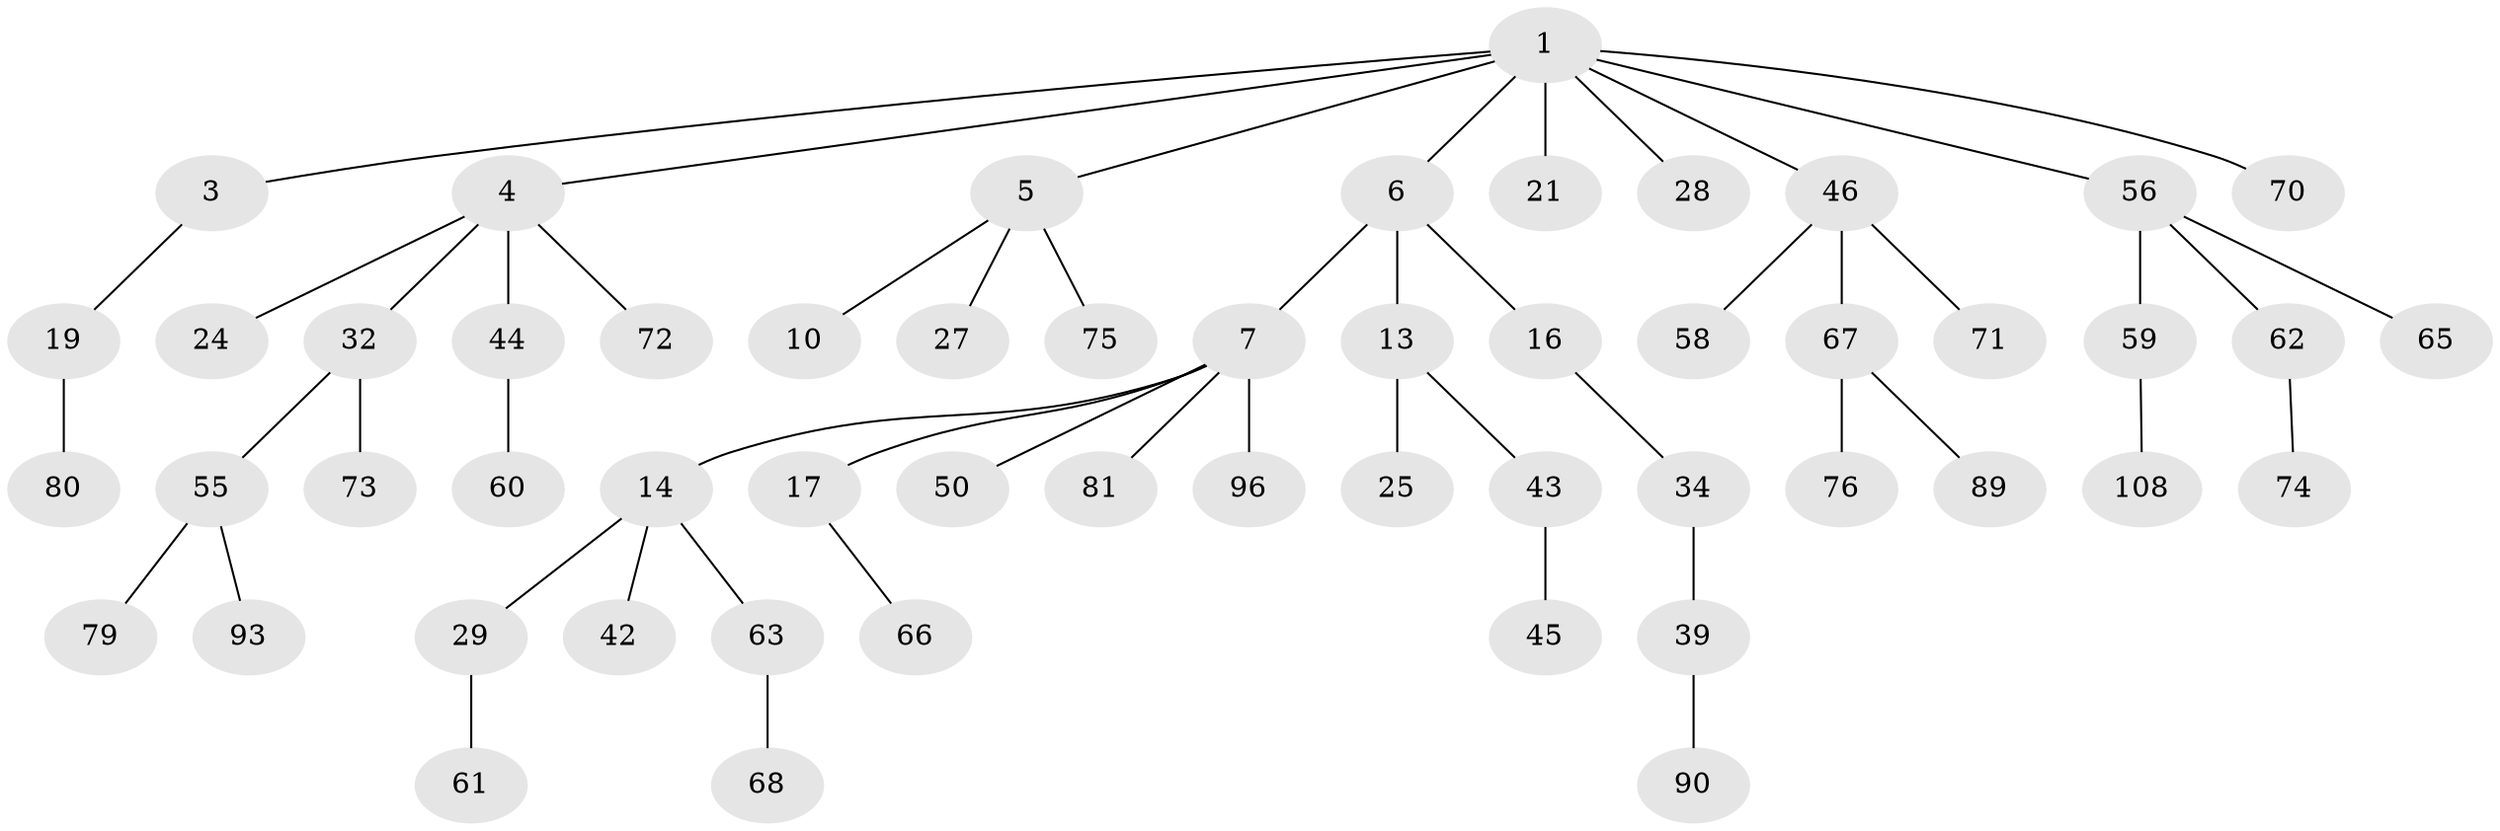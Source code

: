 // original degree distribution, {2: 0.22935779816513763, 8: 0.009174311926605505, 3: 0.14678899082568808, 5: 0.05504587155963303, 6: 0.01834862385321101, 1: 0.5137614678899083, 4: 0.027522935779816515}
// Generated by graph-tools (version 1.1) at 2025/15/03/09/25 04:15:34]
// undirected, 54 vertices, 53 edges
graph export_dot {
graph [start="1"]
  node [color=gray90,style=filled];
  1 [super="+2+20"];
  3 [super="+35"];
  4 [super="+12+47"];
  5 [super="+18+9"];
  6 [super="+37+49"];
  7 [super="+57+8+11"];
  10;
  13 [super="+15"];
  14 [super="+84+83+22"];
  16;
  17 [super="+31"];
  19;
  21 [super="+98+102"];
  24 [super="+97+48"];
  25;
  27 [super="+92"];
  28 [super="+82"];
  29;
  32 [super="+51"];
  34 [super="+86"];
  39;
  42;
  43;
  44;
  45 [super="+109"];
  46 [super="+101+100+54"];
  50;
  55;
  56;
  58;
  59;
  60 [super="+104"];
  61;
  62;
  63;
  65;
  66;
  67;
  68;
  70;
  71;
  72;
  73 [super="+107"];
  74 [super="+99"];
  75;
  76;
  79;
  80;
  81;
  89;
  90;
  93;
  96;
  108;
  1 -- 3;
  1 -- 4;
  1 -- 5;
  1 -- 6;
  1 -- 21;
  1 -- 56;
  1 -- 28;
  1 -- 46;
  1 -- 70;
  3 -- 19;
  4 -- 32;
  4 -- 44;
  4 -- 24;
  4 -- 72;
  5 -- 10;
  5 -- 75;
  5 -- 27;
  6 -- 7;
  6 -- 13;
  6 -- 16;
  7 -- 14;
  7 -- 50;
  7 -- 96;
  7 -- 17;
  7 -- 81;
  13 -- 25;
  13 -- 43;
  14 -- 42;
  14 -- 29;
  14 -- 63;
  16 -- 34;
  17 -- 66;
  19 -- 80;
  29 -- 61;
  32 -- 73;
  32 -- 55;
  34 -- 39;
  39 -- 90;
  43 -- 45;
  44 -- 60;
  46 -- 67;
  46 -- 58;
  46 -- 71;
  55 -- 79;
  55 -- 93;
  56 -- 59;
  56 -- 62;
  56 -- 65;
  59 -- 108;
  62 -- 74;
  63 -- 68;
  67 -- 76;
  67 -- 89;
}
